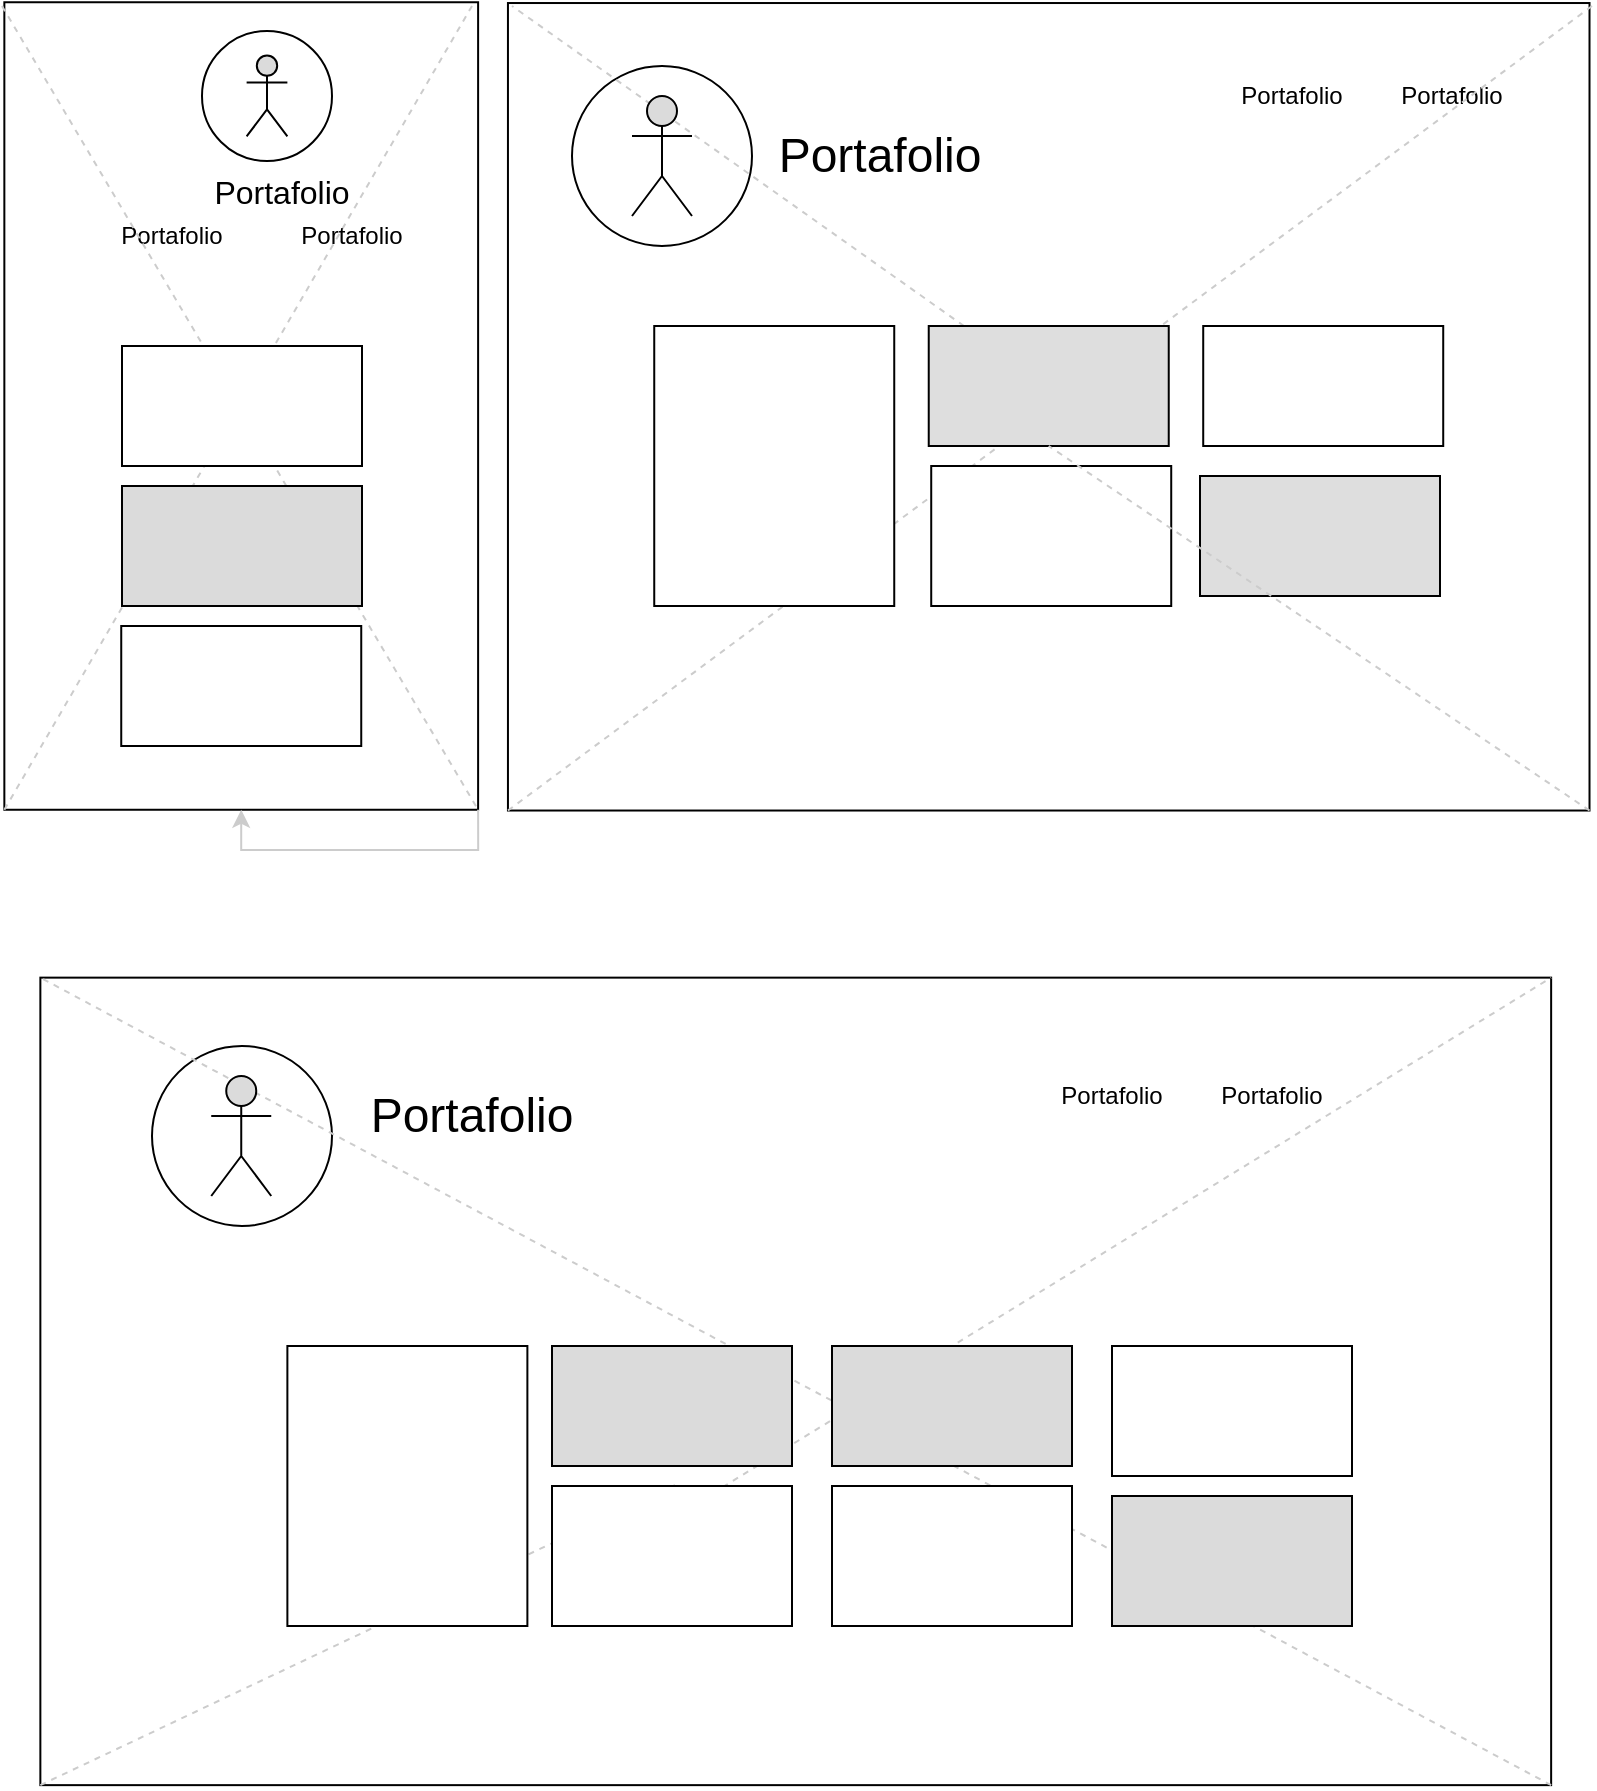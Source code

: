 <mxfile version="14.2.7" type="device"><diagram id="YznHlCVPTQbKvJxy04x3" name="Page-1"><mxGraphModel dx="1483" dy="829" grid="1" gridSize="10" guides="1" tooltips="1" connect="1" arrows="1" fold="1" page="1" pageScale="1" pageWidth="827" pageHeight="1169" math="0" shadow="0"><root><mxCell id="0"/><mxCell id="1" parent="0"/><mxCell id="RR_WNk6o4Otsv1gmO25o-2" value="" style="rounded=0;whiteSpace=wrap;html=1;rotation=90;align=center;" vertex="1" parent="1"><mxGeometry x="-67.26" y="161.56" width="403.75" height="236.88" as="geometry"/></mxCell><mxCell id="RR_WNk6o4Otsv1gmO25o-3" value="" style="rounded=0;whiteSpace=wrap;html=1;rotation=90;" vertex="1" parent="1"><mxGeometry x="336.49" y="10" width="403.75" height="540.78" as="geometry"/></mxCell><mxCell id="RR_WNk6o4Otsv1gmO25o-4" value="" style="rounded=0;whiteSpace=wrap;html=1;rotation=90;" vertex="1" parent="1"><mxGeometry x="210" y="390" width="403.75" height="755.39" as="geometry"/></mxCell><mxCell id="RR_WNk6o4Otsv1gmO25o-15" value="" style="endArrow=none;dashed=1;html=1;entryX=0;entryY=0;entryDx=0;entryDy=0;exitX=1;exitY=1;exitDx=0;exitDy=0;strokeColor=#CCCCCC;" edge="1" parent="1" target="RR_WNk6o4Otsv1gmO25o-4"><mxGeometry width="50" height="50" relative="1" as="geometry"><mxPoint x="360" y="830" as="sourcePoint"/><mxPoint x="660.785" y="580.005" as="targetPoint"/></mxGeometry></mxCell><mxCell id="RR_WNk6o4Otsv1gmO25o-17" value="" style="ellipse;whiteSpace=wrap;html=1;aspect=fixed;" vertex="1" parent="1"><mxGeometry x="300" y="110" width="90" height="90" as="geometry"/></mxCell><mxCell id="RR_WNk6o4Otsv1gmO25o-18" value="" style="ellipse;whiteSpace=wrap;html=1;aspect=fixed;" vertex="1" parent="1"><mxGeometry x="90" y="600" width="90" height="90" as="geometry"/></mxCell><mxCell id="RR_WNk6o4Otsv1gmO25o-22" value="" style="endArrow=none;dashed=1;html=1;strokeColor=#CCCCCC;exitX=1;exitY=1;exitDx=0;exitDy=0;" edge="1" parent="1" source="RR_WNk6o4Otsv1gmO25o-2"><mxGeometry width="50" height="50" relative="1" as="geometry"><mxPoint x="154.747" y="241.633" as="sourcePoint"/><mxPoint x="250" y="80" as="targetPoint"/></mxGeometry></mxCell><mxCell id="RR_WNk6o4Otsv1gmO25o-20" value="Portafolio" style="text;html=1;strokeColor=none;fillColor=none;align=center;verticalAlign=middle;whiteSpace=wrap;rounded=0;" vertex="1" parent="1"><mxGeometry x="149.62" y="180" width="80" height="30" as="geometry"/></mxCell><mxCell id="RR_WNk6o4Otsv1gmO25o-26" value="Portafolio" style="text;html=1;strokeColor=none;fillColor=none;align=center;verticalAlign=middle;whiteSpace=wrap;rounded=0;" vertex="1" parent="1"><mxGeometry x="60" y="180" width="80" height="30" as="geometry"/></mxCell><mxCell id="RR_WNk6o4Otsv1gmO25o-28" style="edgeStyle=orthogonalEdgeStyle;rounded=0;orthogonalLoop=1;jettySize=auto;html=1;exitX=1;exitY=0;exitDx=0;exitDy=0;strokeColor=#CCCCCC;" edge="1" parent="1" source="RR_WNk6o4Otsv1gmO25o-2" target="RR_WNk6o4Otsv1gmO25o-2"><mxGeometry relative="1" as="geometry"/></mxCell><mxCell id="RR_WNk6o4Otsv1gmO25o-29" value="" style="endArrow=none;dashed=1;html=1;strokeColor=#CCCCCC;entryX=1;entryY=0;entryDx=0;entryDy=0;" edge="1" parent="1" target="RR_WNk6o4Otsv1gmO25o-2"><mxGeometry width="50" height="50" relative="1" as="geometry"><mxPoint x="15" y="80" as="sourcePoint"/><mxPoint x="200" y="325.39" as="targetPoint"/></mxGeometry></mxCell><mxCell id="RR_WNk6o4Otsv1gmO25o-30" value="" style="ellipse;whiteSpace=wrap;html=1;aspect=fixed;" vertex="1" parent="1"><mxGeometry x="115" y="92.5" width="65" height="65" as="geometry"/></mxCell><mxCell id="RR_WNk6o4Otsv1gmO25o-32" value="Portafolio" style="text;html=1;strokeColor=none;fillColor=none;align=center;verticalAlign=middle;whiteSpace=wrap;rounded=0;" vertex="1" parent="1"><mxGeometry x="700" y="110" width="80" height="30" as="geometry"/></mxCell><mxCell id="RR_WNk6o4Otsv1gmO25o-33" value="" style="endArrow=none;dashed=1;html=1;exitX=1;exitY=1;exitDx=0;exitDy=0;fillColor=#f5f5f5;strokeColor=#CCCCCC;" edge="1" parent="1" source="RR_WNk6o4Otsv1gmO25o-3"><mxGeometry width="50" height="50" relative="1" as="geometry"><mxPoint x="267.975" y="482.265" as="sourcePoint"/><mxPoint x="810" y="80" as="targetPoint"/></mxGeometry></mxCell><mxCell id="RR_WNk6o4Otsv1gmO25o-35" value="&lt;font style=&quot;font-size: 24px&quot;&gt;Portafolio&lt;/font&gt;" style="text;html=1;strokeColor=none;fillColor=none;align=center;verticalAlign=middle;whiteSpace=wrap;rounded=0;" vertex="1" parent="1"><mxGeometry x="414" y="140" width="80" height="30" as="geometry"/></mxCell><mxCell id="RR_WNk6o4Otsv1gmO25o-36" value="" style="endArrow=none;dashed=1;html=1;fillColor=#f5f5f5;strokeColor=#CCCCCC;" edge="1" parent="1" source="RR_WNk6o4Otsv1gmO25o-72"><mxGeometry width="50" height="50" relative="1" as="geometry"><mxPoint x="808.755" y="482.265" as="sourcePoint"/><mxPoint x="270" y="80" as="targetPoint"/></mxGeometry></mxCell><mxCell id="RR_WNk6o4Otsv1gmO25o-37" value="Portafolio" style="text;html=1;strokeColor=none;fillColor=none;align=center;verticalAlign=middle;whiteSpace=wrap;rounded=0;" vertex="1" parent="1"><mxGeometry x="620" y="110" width="80" height="30" as="geometry"/></mxCell><mxCell id="RR_WNk6o4Otsv1gmO25o-38" value="&lt;font style=&quot;font-size: 24px&quot;&gt;Portafolio&lt;/font&gt;" style="text;html=1;strokeColor=none;fillColor=none;align=center;verticalAlign=middle;whiteSpace=wrap;rounded=0;" vertex="1" parent="1"><mxGeometry x="210" y="620" width="80" height="30" as="geometry"/></mxCell><mxCell id="RR_WNk6o4Otsv1gmO25o-39" value="" style="endArrow=none;dashed=1;html=1;entryX=0;entryY=1;entryDx=0;entryDy=0;exitX=1;exitY=0;exitDx=0;exitDy=0;strokeColor=#CCCCCC;" edge="1" parent="1" source="RR_WNk6o4Otsv1gmO25o-4" target="RR_WNk6o4Otsv1gmO25o-4"><mxGeometry width="50" height="50" relative="1" as="geometry"><mxPoint x="769.57" y="969.57" as="sourcePoint"/><mxPoint x="34.18" y="565.82" as="targetPoint"/></mxGeometry></mxCell><mxCell id="RR_WNk6o4Otsv1gmO25o-40" value="Portafolio" style="text;html=1;strokeColor=none;fillColor=none;align=center;verticalAlign=middle;whiteSpace=wrap;rounded=0;" vertex="1" parent="1"><mxGeometry x="610" y="610" width="80" height="30" as="geometry"/></mxCell><mxCell id="RR_WNk6o4Otsv1gmO25o-41" value="Portafolio" style="text;html=1;strokeColor=none;fillColor=none;align=center;verticalAlign=middle;whiteSpace=wrap;rounded=0;" vertex="1" parent="1"><mxGeometry x="530" y="610" width="80" height="30" as="geometry"/></mxCell><mxCell id="RR_WNk6o4Otsv1gmO25o-46" value="" style="rounded=0;whiteSpace=wrap;html=1;" vertex="1" parent="1"><mxGeometry x="570" y="750" width="120" height="65" as="geometry"/></mxCell><mxCell id="RR_WNk6o4Otsv1gmO25o-47" value="" style="rounded=0;whiteSpace=wrap;html=1;fillColor=#DBDBDB;" vertex="1" parent="1"><mxGeometry x="570" y="825" width="120" height="65" as="geometry"/></mxCell><mxCell id="RR_WNk6o4Otsv1gmO25o-50" value="" style="endArrow=none;dashed=1;html=1;exitX=1;exitY=1;exitDx=0;exitDy=0;strokeColor=#CCCCCC;" edge="1" parent="1" source="RR_WNk6o4Otsv1gmO25o-4"><mxGeometry width="50" height="50" relative="1" as="geometry"><mxPoint x="34.18" y="969.57" as="sourcePoint"/><mxPoint x="354" y="818.367" as="targetPoint"/></mxGeometry></mxCell><mxCell id="RR_WNk6o4Otsv1gmO25o-59" value="" style="rounded=0;whiteSpace=wrap;html=1;" vertex="1" parent="1"><mxGeometry x="157.69" y="750" width="120" height="140" as="geometry"/></mxCell><mxCell id="RR_WNk6o4Otsv1gmO25o-62" value="" style="rounded=0;whiteSpace=wrap;html=1;" vertex="1" parent="1"><mxGeometry x="430" y="820" width="120" height="70" as="geometry"/></mxCell><mxCell id="RR_WNk6o4Otsv1gmO25o-68" value="" style="rounded=0;whiteSpace=wrap;html=1;" vertex="1" parent="1"><mxGeometry x="479.61" y="310" width="120" height="70" as="geometry"/></mxCell><mxCell id="RR_WNk6o4Otsv1gmO25o-71" value="" style="rounded=0;whiteSpace=wrap;html=1;" vertex="1" parent="1"><mxGeometry x="341.12" y="240" width="120" height="140" as="geometry"/></mxCell><mxCell id="RR_WNk6o4Otsv1gmO25o-73" value="" style="rounded=0;whiteSpace=wrap;html=1;" vertex="1" parent="1"><mxGeometry x="615.61" y="240" width="120" height="60" as="geometry"/></mxCell><mxCell id="RR_WNk6o4Otsv1gmO25o-75" value="" style="rounded=0;whiteSpace=wrap;html=1;fillColor=#DBDBDB;" vertex="1" parent="1"><mxGeometry x="430" y="750" width="120" height="60" as="geometry"/></mxCell><mxCell id="RR_WNk6o4Otsv1gmO25o-76" value="" style="shape=umlActor;verticalLabelPosition=bottom;verticalAlign=top;html=1;outlineConnect=0;fillColor=#DBDBDB;" vertex="1" parent="1"><mxGeometry x="137.31" y="104.81" width="20.38" height="40.39" as="geometry"/></mxCell><mxCell id="RR_WNk6o4Otsv1gmO25o-77" value="" style="shape=umlActor;verticalLabelPosition=bottom;verticalAlign=top;html=1;outlineConnect=0;fillColor=#DBDBDB;" vertex="1" parent="1"><mxGeometry x="330" y="125" width="30" height="60" as="geometry"/></mxCell><mxCell id="RR_WNk6o4Otsv1gmO25o-78" value="" style="shape=umlActor;verticalLabelPosition=bottom;verticalAlign=top;html=1;outlineConnect=0;fillColor=#DBDBDB;" vertex="1" parent="1"><mxGeometry x="119.62" y="615" width="30" height="60" as="geometry"/></mxCell><mxCell id="RR_WNk6o4Otsv1gmO25o-21" value="&lt;font style=&quot;font-size: 16px&quot;&gt;Portafolio&lt;/font&gt;" style="text;html=1;strokeColor=none;fillColor=none;align=center;verticalAlign=middle;whiteSpace=wrap;rounded=0;" vertex="1" parent="1"><mxGeometry x="114.62" y="157.5" width="80" height="30" as="geometry"/></mxCell><mxCell id="RR_WNk6o4Otsv1gmO25o-82" value="" style="rounded=0;whiteSpace=wrap;html=1;" vertex="1" parent="1"><mxGeometry x="75" y="250" width="120" height="60" as="geometry"/></mxCell><mxCell id="RR_WNk6o4Otsv1gmO25o-83" value="" style="rounded=0;whiteSpace=wrap;html=1;fillColor=#DBDBDB;" vertex="1" parent="1"><mxGeometry x="75" y="320" width="120" height="60" as="geometry"/></mxCell><mxCell id="RR_WNk6o4Otsv1gmO25o-84" value="" style="rounded=0;whiteSpace=wrap;html=1;" vertex="1" parent="1"><mxGeometry x="74.62" y="390" width="120" height="60" as="geometry"/></mxCell><mxCell id="RR_WNk6o4Otsv1gmO25o-72" value="" style="rounded=0;whiteSpace=wrap;html=1;fontColor=#333333;fillColor=#DEDEDE;" vertex="1" parent="1"><mxGeometry x="478.37" y="240" width="120" height="60" as="geometry"/></mxCell><mxCell id="RR_WNk6o4Otsv1gmO25o-69" value="" style="rounded=0;whiteSpace=wrap;html=1;fontColor=#333333;fillColor=#DEDEDE;" vertex="1" parent="1"><mxGeometry x="614" y="315" width="120" height="60" as="geometry"/></mxCell><mxCell id="RR_WNk6o4Otsv1gmO25o-87" value="" style="endArrow=none;dashed=1;html=1;exitX=1;exitY=0;exitDx=0;exitDy=0;fillColor=#f5f5f5;strokeColor=#CCCCCC;entryX=0.5;entryY=1;entryDx=0;entryDy=0;" edge="1" parent="1" source="RR_WNk6o4Otsv1gmO25o-3" target="RR_WNk6o4Otsv1gmO25o-72"><mxGeometry width="50" height="50" relative="1" as="geometry"><mxPoint x="808.755" y="482.265" as="sourcePoint"/><mxPoint x="576.584" y="300" as="targetPoint"/></mxGeometry></mxCell><mxCell id="RR_WNk6o4Otsv1gmO25o-88" value="" style="rounded=0;whiteSpace=wrap;html=1;fillColor=#DBDBDB;" vertex="1" parent="1"><mxGeometry x="290" y="750" width="120" height="60" as="geometry"/></mxCell><mxCell id="RR_WNk6o4Otsv1gmO25o-89" value="" style="rounded=0;whiteSpace=wrap;html=1;" vertex="1" parent="1"><mxGeometry x="290" y="820" width="120" height="70" as="geometry"/></mxCell></root></mxGraphModel></diagram></mxfile>
